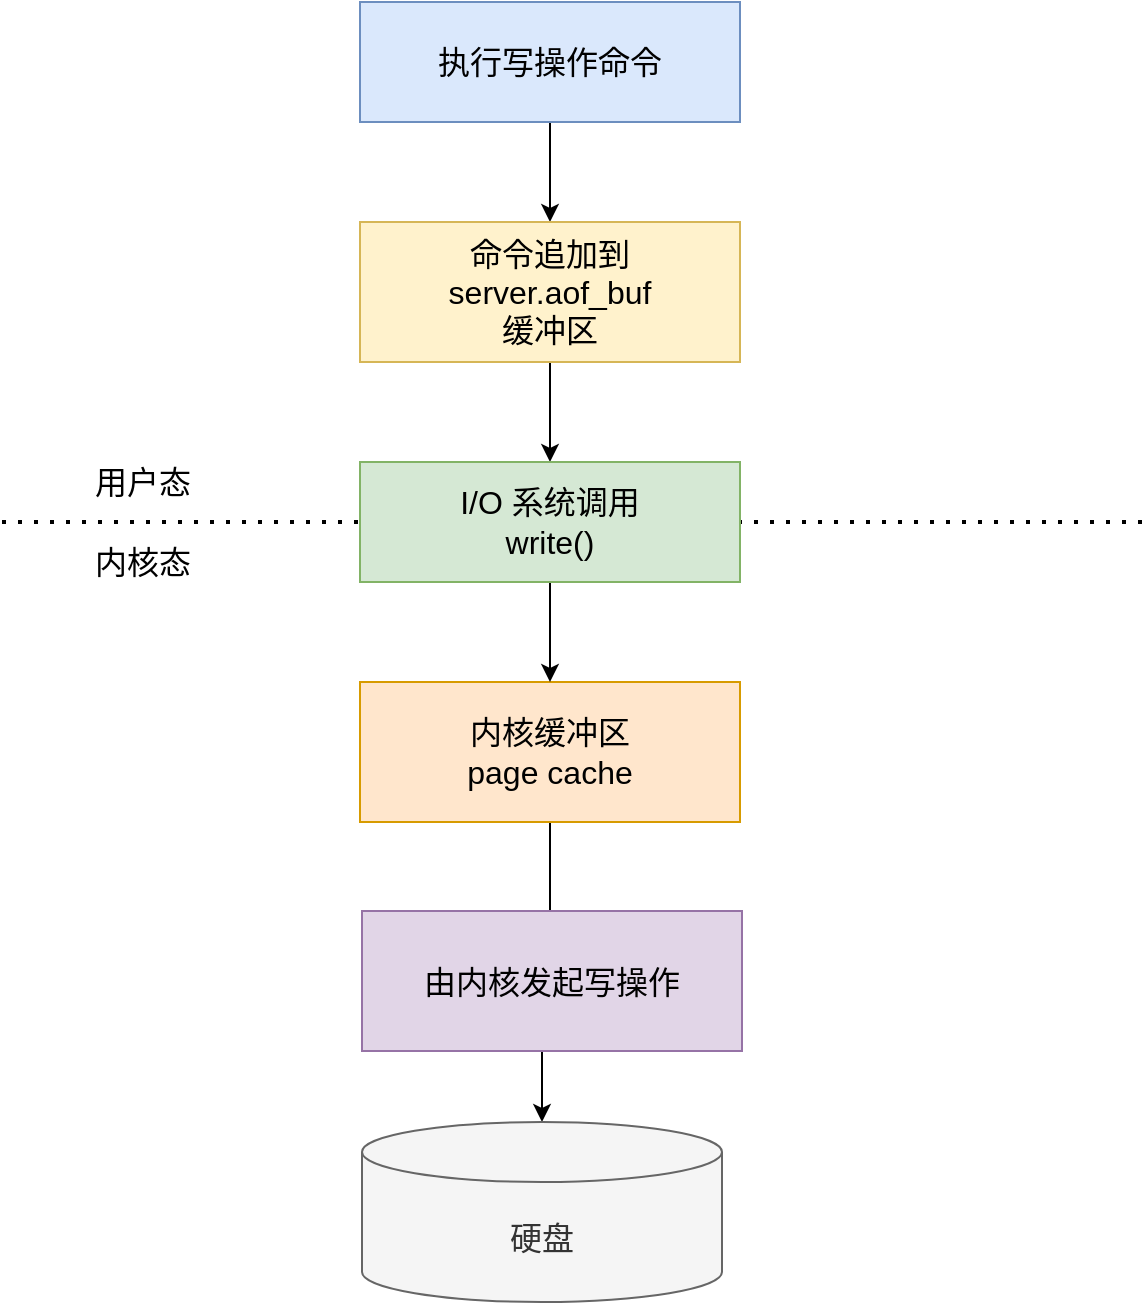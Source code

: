 <mxfile version="14.6.11" type="github">
  <diagram id="dAjb6rqtW0yNaVWgVVqN" name="第 1 页">
    <mxGraphModel dx="946" dy="800" grid="1" gridSize="10" guides="1" tooltips="1" connect="1" arrows="1" fold="1" page="1" pageScale="1" pageWidth="827" pageHeight="1169" math="0" shadow="0">
      <root>
        <mxCell id="0" />
        <mxCell id="1" parent="0" />
        <mxCell id="9THP7HvVpFN-kvNQ8RUd-11" value="" style="endArrow=none;dashed=1;html=1;dashPattern=1 3;strokeWidth=2;fontSize=16;" edge="1" parent="1">
          <mxGeometry width="50" height="50" relative="1" as="geometry">
            <mxPoint x="140" y="390" as="sourcePoint" />
            <mxPoint x="710" y="390" as="targetPoint" />
          </mxGeometry>
        </mxCell>
        <mxCell id="9THP7HvVpFN-kvNQ8RUd-3" value="" style="edgeStyle=orthogonalEdgeStyle;rounded=0;orthogonalLoop=1;jettySize=auto;html=1;entryX=0.5;entryY=0;entryDx=0;entryDy=0;fontSize=16;" edge="1" parent="1" source="9THP7HvVpFN-kvNQ8RUd-1" target="9THP7HvVpFN-kvNQ8RUd-2">
          <mxGeometry relative="1" as="geometry" />
        </mxCell>
        <mxCell id="9THP7HvVpFN-kvNQ8RUd-1" value="执行写操作命令" style="rounded=0;whiteSpace=wrap;html=1;fillColor=#dae8fc;strokeColor=#6c8ebf;fontSize=16;" vertex="1" parent="1">
          <mxGeometry x="319" y="130" width="190" height="60" as="geometry" />
        </mxCell>
        <mxCell id="9THP7HvVpFN-kvNQ8RUd-10" style="edgeStyle=orthogonalEdgeStyle;rounded=0;orthogonalLoop=1;jettySize=auto;html=1;entryX=0.5;entryY=0;entryDx=0;entryDy=0;fontSize=16;" edge="1" parent="1" source="9THP7HvVpFN-kvNQ8RUd-2" target="9THP7HvVpFN-kvNQ8RUd-5">
          <mxGeometry relative="1" as="geometry" />
        </mxCell>
        <mxCell id="9THP7HvVpFN-kvNQ8RUd-2" value="&lt;span style=&quot;font-size: 16px;&quot;&gt;命令追加到&lt;br style=&quot;font-size: 16px;&quot;&gt;&lt;/span&gt;server.aof_buf&lt;span style=&quot;font-size: 16px;&quot;&gt;&lt;br style=&quot;font-size: 16px;&quot;&gt;缓冲区&lt;/span&gt;" style="rounded=0;whiteSpace=wrap;html=1;fillColor=#fff2cc;strokeColor=#d6b656;labelBackgroundColor=none;fontSize=16;" vertex="1" parent="1">
          <mxGeometry x="319" y="240" width="190" height="70" as="geometry" />
        </mxCell>
        <mxCell id="9THP7HvVpFN-kvNQ8RUd-8" style="edgeStyle=orthogonalEdgeStyle;rounded=0;orthogonalLoop=1;jettySize=auto;html=1;fontSize=16;" edge="1" parent="1" source="9THP7HvVpFN-kvNQ8RUd-4" target="9THP7HvVpFN-kvNQ8RUd-7">
          <mxGeometry relative="1" as="geometry" />
        </mxCell>
        <mxCell id="9THP7HvVpFN-kvNQ8RUd-4" value="&lt;span style=&quot;font-size: 16px;&quot;&gt;内核缓冲区&lt;br style=&quot;font-size: 16px;&quot;&gt;page cache&lt;br style=&quot;font-size: 16px;&quot;&gt;&lt;/span&gt;" style="rounded=0;whiteSpace=wrap;html=1;fillColor=#ffe6cc;strokeColor=#d79b00;labelBackgroundColor=none;fontSize=16;" vertex="1" parent="1">
          <mxGeometry x="319" y="470" width="190" height="70" as="geometry" />
        </mxCell>
        <mxCell id="9THP7HvVpFN-kvNQ8RUd-9" style="edgeStyle=orthogonalEdgeStyle;rounded=0;orthogonalLoop=1;jettySize=auto;html=1;fontSize=16;" edge="1" parent="1" source="9THP7HvVpFN-kvNQ8RUd-5" target="9THP7HvVpFN-kvNQ8RUd-4">
          <mxGeometry relative="1" as="geometry" />
        </mxCell>
        <mxCell id="9THP7HvVpFN-kvNQ8RUd-5" value="I/O 系统调用&lt;br style=&quot;font-size: 16px;&quot;&gt;write()" style="rounded=0;whiteSpace=wrap;html=1;fillColor=#d5e8d4;strokeColor=#82b366;fontSize=16;" vertex="1" parent="1">
          <mxGeometry x="319" y="360" width="190" height="60" as="geometry" />
        </mxCell>
        <mxCell id="9THP7HvVpFN-kvNQ8RUd-6" value="&lt;span style=&quot;font-size: 16px;&quot;&gt;由内核发起写操作&lt;br style=&quot;font-size: 16px;&quot;&gt;&lt;/span&gt;" style="rounded=0;whiteSpace=wrap;html=1;fillColor=#e1d5e7;strokeColor=#9673a6;labelBackgroundColor=none;fontSize=16;" vertex="1" parent="1">
          <mxGeometry x="320" y="584.5" width="190" height="70" as="geometry" />
        </mxCell>
        <mxCell id="9THP7HvVpFN-kvNQ8RUd-7" value="硬盘" style="shape=cylinder3;whiteSpace=wrap;html=1;boundedLbl=1;backgroundOutline=1;size=15;fillColor=#f5f5f5;strokeColor=#666666;fontColor=#333333;fontSize=16;" vertex="1" parent="1">
          <mxGeometry x="320" y="690" width="180" height="90" as="geometry" />
        </mxCell>
        <mxCell id="9THP7HvVpFN-kvNQ8RUd-12" value="用户态" style="text;html=1;align=center;verticalAlign=middle;resizable=0;points=[];autosize=1;strokeColor=none;fontSize=16;" vertex="1" parent="1">
          <mxGeometry x="180" y="360" width="60" height="20" as="geometry" />
        </mxCell>
        <mxCell id="9THP7HvVpFN-kvNQ8RUd-13" value="内核态" style="text;html=1;align=center;verticalAlign=middle;resizable=0;points=[];autosize=1;strokeColor=none;fontSize=16;" vertex="1" parent="1">
          <mxGeometry x="180" y="400" width="60" height="20" as="geometry" />
        </mxCell>
      </root>
    </mxGraphModel>
  </diagram>
</mxfile>

